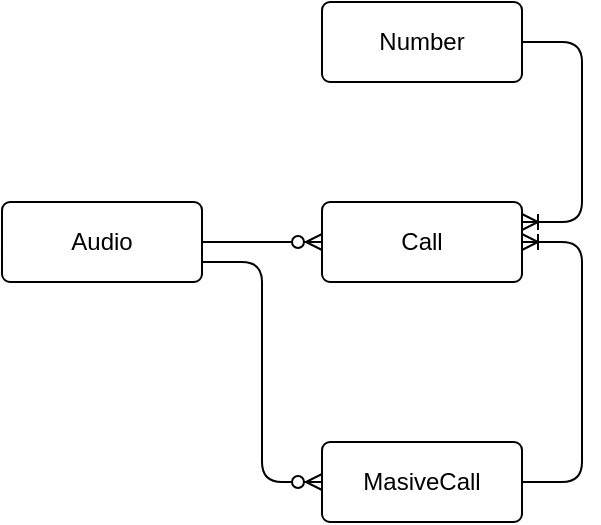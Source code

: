 <mxfile>
    <diagram id="oIcXaoPpHszgoM_F77f1" name="Page-1">
        <mxGraphModel dx="710" dy="483" grid="1" gridSize="10" guides="1" tooltips="1" connect="1" arrows="1" fold="1" page="1" pageScale="1" pageWidth="850" pageHeight="1100" math="0" shadow="0">
            <root>
                <mxCell id="0"/>
                <mxCell id="1" parent="0"/>
                <mxCell id="30" value="Audio" style="rounded=1;arcSize=10;whiteSpace=wrap;html=1;align=center;" parent="1" vertex="1">
                    <mxGeometry x="230" y="290" width="100" height="40" as="geometry"/>
                </mxCell>
                <mxCell id="31" value="Number" style="rounded=1;arcSize=10;whiteSpace=wrap;html=1;align=center;" parent="1" vertex="1">
                    <mxGeometry x="390" y="190" width="100" height="40" as="geometry"/>
                </mxCell>
                <mxCell id="32" value="Call" style="rounded=1;arcSize=10;whiteSpace=wrap;html=1;align=center;" parent="1" vertex="1">
                    <mxGeometry x="390" y="290" width="100" height="40" as="geometry"/>
                </mxCell>
                <mxCell id="33" value="MasiveCall" style="rounded=1;arcSize=10;whiteSpace=wrap;html=1;align=center;" parent="1" vertex="1">
                    <mxGeometry x="390" y="410" width="100" height="40" as="geometry"/>
                </mxCell>
                <mxCell id="39" value="" style="edgeStyle=entityRelationEdgeStyle;fontSize=12;html=1;endArrow=ERoneToMany;" parent="1" source="33" target="32" edge="1">
                    <mxGeometry width="100" height="100" relative="1" as="geometry">
                        <mxPoint x="340" y="350" as="sourcePoint"/>
                        <mxPoint x="440" y="250" as="targetPoint"/>
                    </mxGeometry>
                </mxCell>
                <mxCell id="47" value="" style="edgeStyle=entityRelationEdgeStyle;fontSize=12;html=1;endArrow=ERzeroToMany;endFill=1;exitX=1;exitY=0.75;exitDx=0;exitDy=0;entryX=0;entryY=0.5;entryDx=0;entryDy=0;" parent="1" source="30" target="33" edge="1">
                    <mxGeometry width="100" height="100" relative="1" as="geometry">
                        <mxPoint x="340" y="350" as="sourcePoint"/>
                        <mxPoint x="440" y="250" as="targetPoint"/>
                    </mxGeometry>
                </mxCell>
                <mxCell id="48" value="" style="edgeStyle=entityRelationEdgeStyle;fontSize=12;html=1;endArrow=ERzeroToMany;endFill=1;exitX=1;exitY=0.5;exitDx=0;exitDy=0;entryX=0;entryY=0.5;entryDx=0;entryDy=0;" parent="1" source="30" target="32" edge="1">
                    <mxGeometry width="100" height="100" relative="1" as="geometry">
                        <mxPoint x="220" y="460" as="sourcePoint"/>
                        <mxPoint x="320" y="360" as="targetPoint"/>
                    </mxGeometry>
                </mxCell>
                <mxCell id="49" value="" style="edgeStyle=entityRelationEdgeStyle;fontSize=12;html=1;endArrow=ERoneToMany;exitX=1;exitY=0.5;exitDx=0;exitDy=0;entryX=1;entryY=0.25;entryDx=0;entryDy=0;" edge="1" parent="1" source="31" target="32">
                    <mxGeometry width="100" height="100" relative="1" as="geometry">
                        <mxPoint x="380" y="330" as="sourcePoint"/>
                        <mxPoint x="560" y="230" as="targetPoint"/>
                    </mxGeometry>
                </mxCell>
            </root>
        </mxGraphModel>
    </diagram>
</mxfile>
